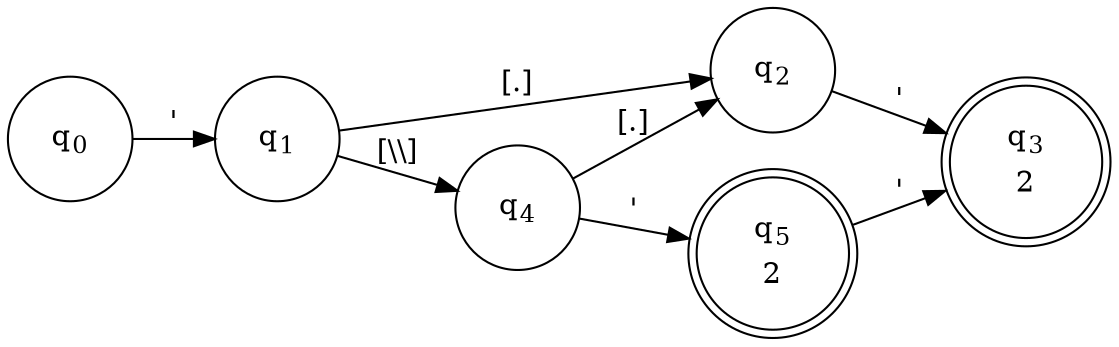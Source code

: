 digraph FFA {
rankdir=LR
node [shape=circle]
q0->q1 [label="'"]
q1->q2 [label="[.]"]
q1->q4 [label="[\\\\]"]
q2->q3 [label="'"]
q4->q2 [label="[.]"]
q4->q5 [label="'"]
q5->q3 [label="'"]
q0 [label=<<TABLE BORDER="0"><TR><TD>q<SUB>0</SUB></TD></TR></TABLE>>]
q1 [label=<<TABLE BORDER="0"><TR><TD>q<SUB>1</SUB></TD></TR></TABLE>>]
q2 [label=<<TABLE BORDER="0"><TR><TD>q<SUB>2</SUB></TD></TR></TABLE>>]
q3 [label=<<TABLE BORDER="0"><TR><TD>q<SUB>3</SUB></TD></TR><TR><TD>2</TD></TR></TABLE>>,shape=doublecircle]
q4 [label=<<TABLE BORDER="0"><TR><TD>q<SUB>4</SUB></TD></TR></TABLE>>]
q5 [label=<<TABLE BORDER="0"><TR><TD>q<SUB>5</SUB></TD></TR><TR><TD>2</TD></TR></TABLE>>,shape=doublecircle]
q3,q5,q3,q5 [shape=doublecircle]
}
